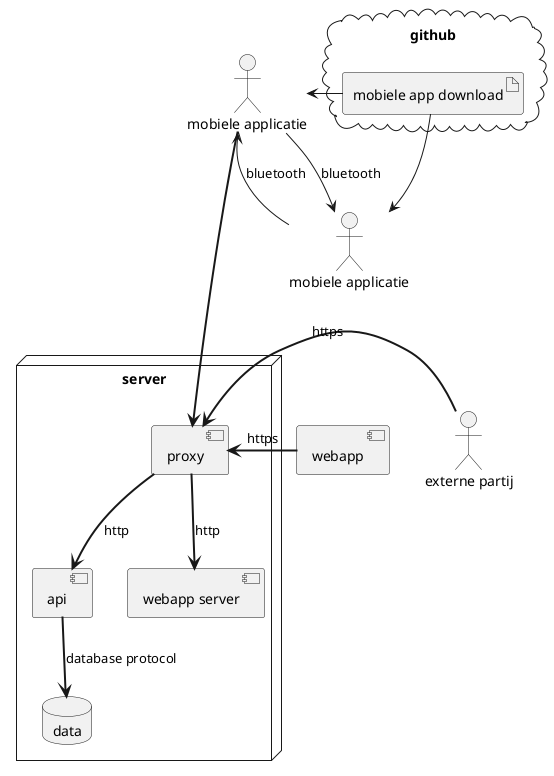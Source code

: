 @startuml deployment diagram
node server {
  [proxy]
  [webapp server]
  [api]
  database data
}

[webapp]
:externe partij:

:mobiele applicatie: as a1
:mobiele applicatie: as a2

cloud github {
  artifact "mobiele app download" as appdl
}

api -[hidden]- proxy
proxy ==> "webapp server" : http
proxy => api : http
api ==> data : database protocol
webapp => proxy : https
"externe partij" => proxy : https
a1 ===> proxy

a1 --> a2 : bluetooth
a2 -> a1 : bluetooth

appdl -> a1
appdl --> a2

@enduml

